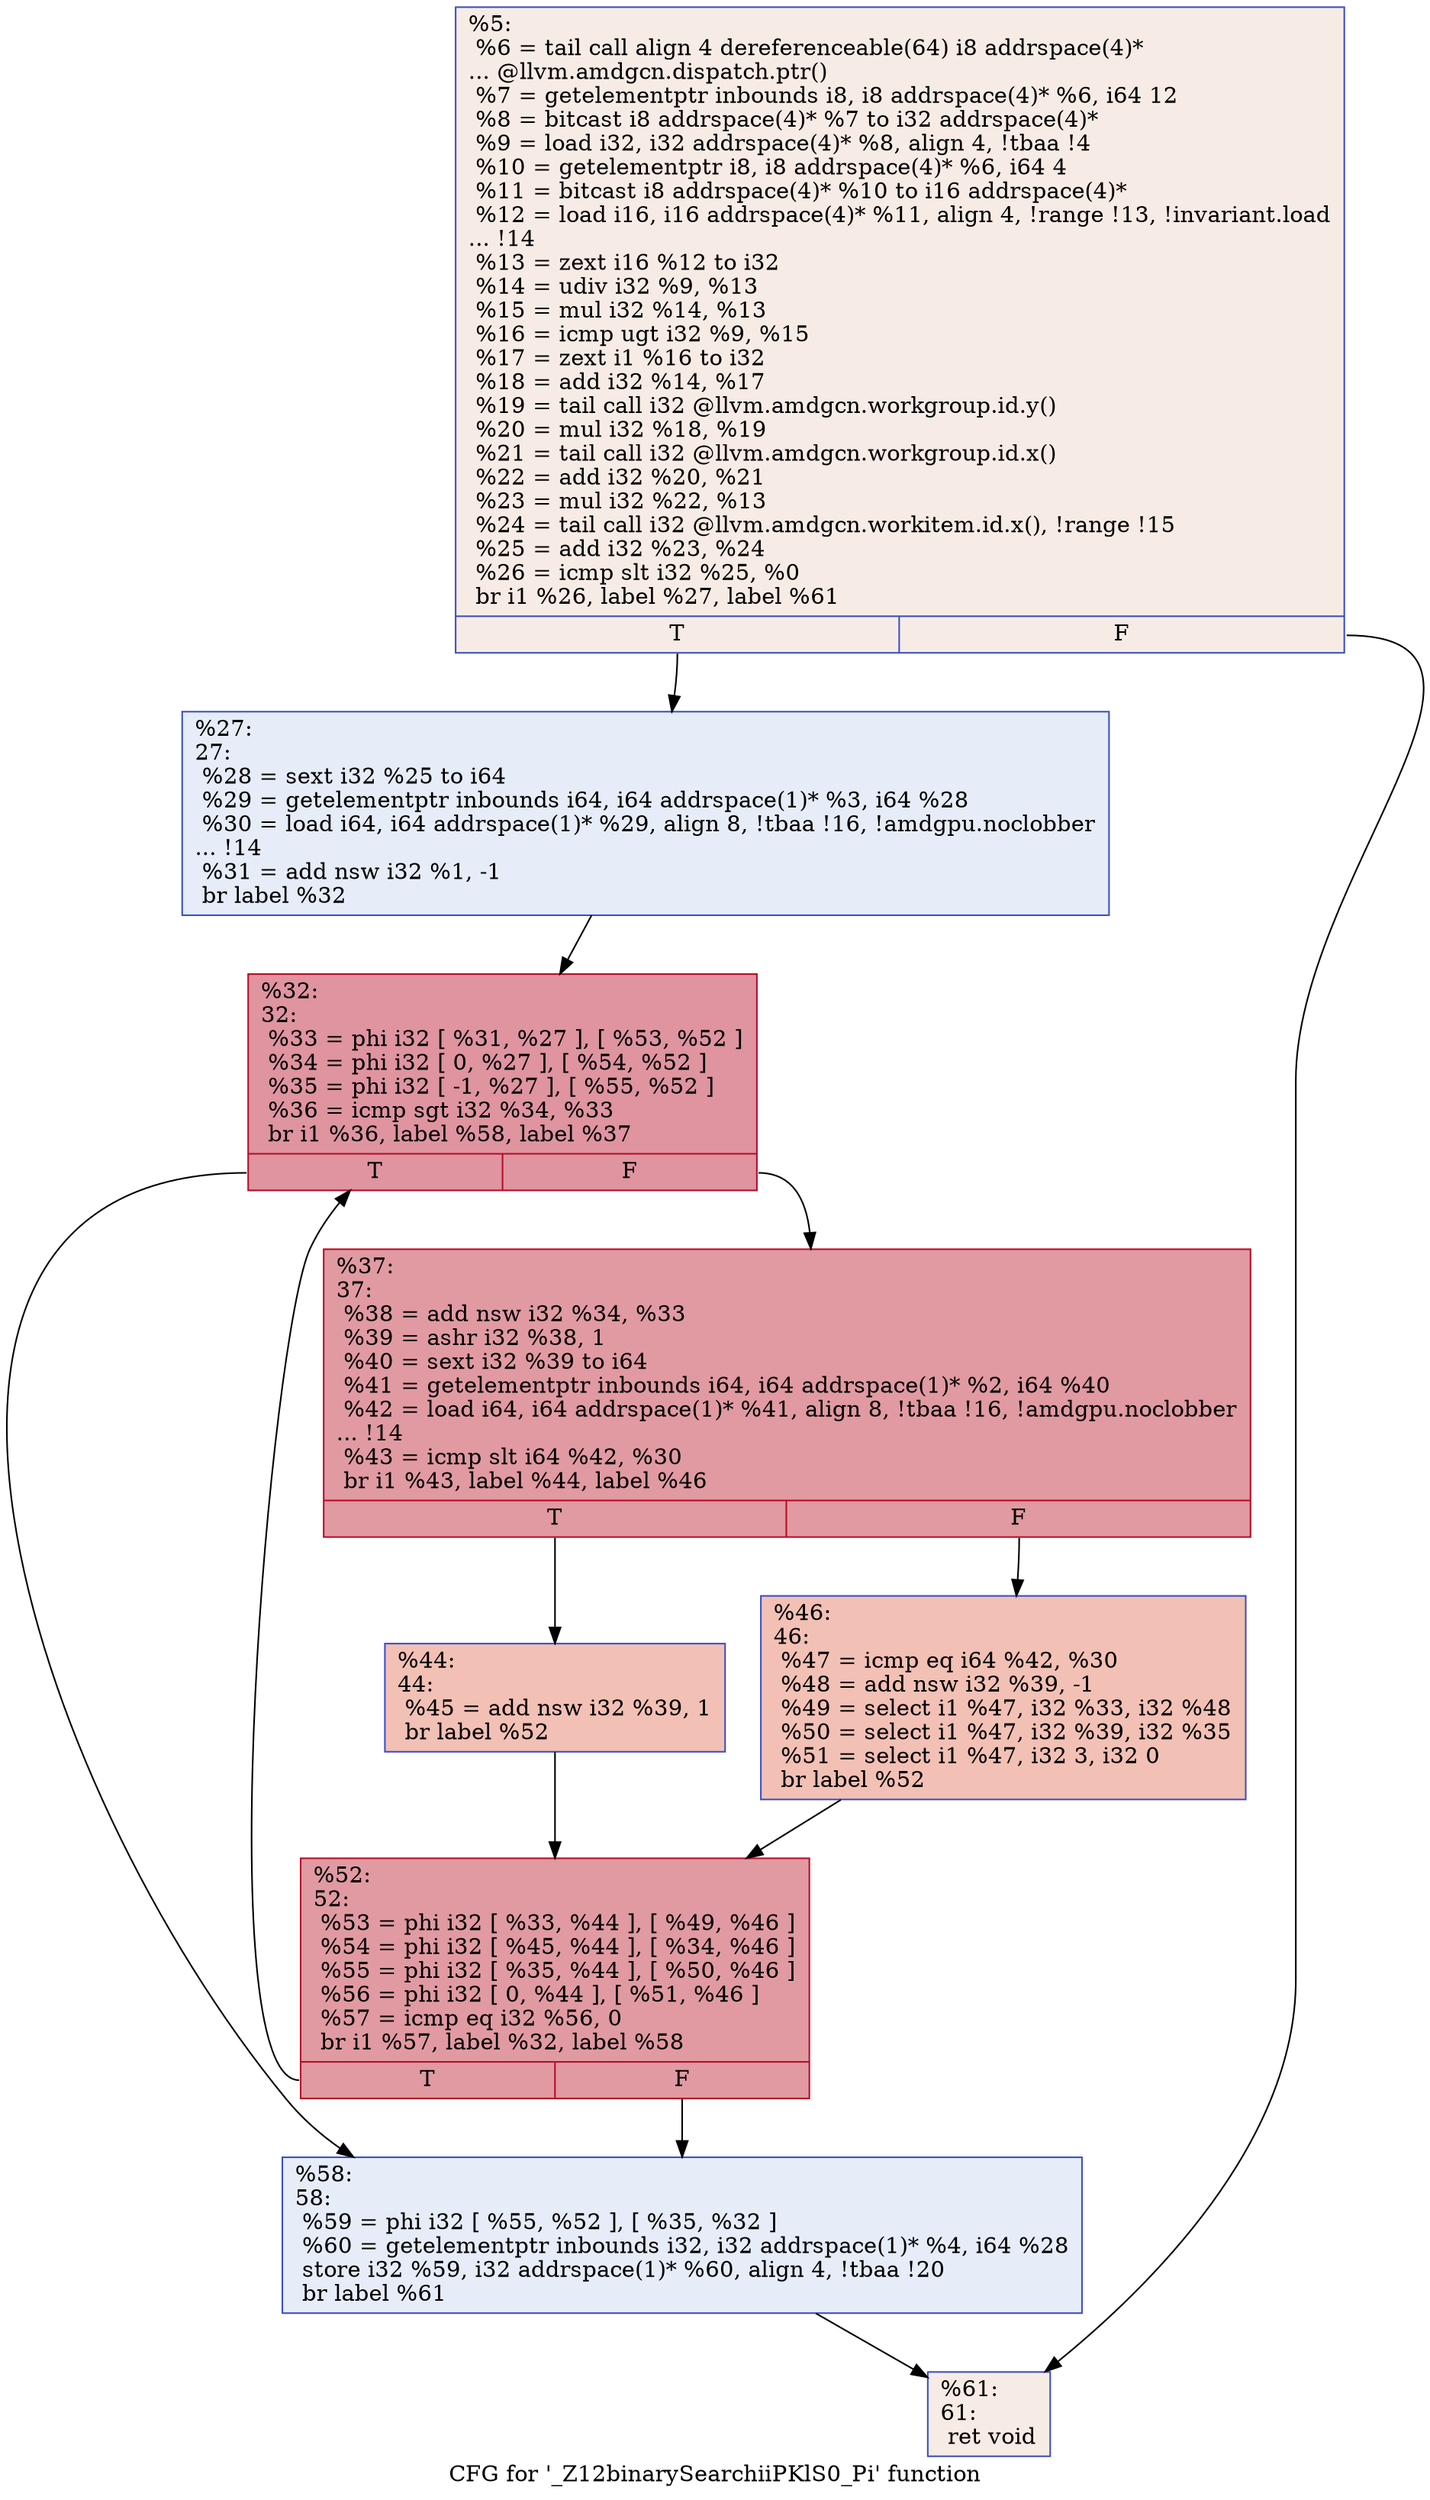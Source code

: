 digraph "CFG for '_Z12binarySearchiiPKlS0_Pi' function" {
	label="CFG for '_Z12binarySearchiiPKlS0_Pi' function";

	Node0x50fca80 [shape=record,color="#3d50c3ff", style=filled, fillcolor="#ecd3c570",label="{%5:\l  %6 = tail call align 4 dereferenceable(64) i8 addrspace(4)*\l... @llvm.amdgcn.dispatch.ptr()\l  %7 = getelementptr inbounds i8, i8 addrspace(4)* %6, i64 12\l  %8 = bitcast i8 addrspace(4)* %7 to i32 addrspace(4)*\l  %9 = load i32, i32 addrspace(4)* %8, align 4, !tbaa !4\l  %10 = getelementptr i8, i8 addrspace(4)* %6, i64 4\l  %11 = bitcast i8 addrspace(4)* %10 to i16 addrspace(4)*\l  %12 = load i16, i16 addrspace(4)* %11, align 4, !range !13, !invariant.load\l... !14\l  %13 = zext i16 %12 to i32\l  %14 = udiv i32 %9, %13\l  %15 = mul i32 %14, %13\l  %16 = icmp ugt i32 %9, %15\l  %17 = zext i1 %16 to i32\l  %18 = add i32 %14, %17\l  %19 = tail call i32 @llvm.amdgcn.workgroup.id.y()\l  %20 = mul i32 %18, %19\l  %21 = tail call i32 @llvm.amdgcn.workgroup.id.x()\l  %22 = add i32 %20, %21\l  %23 = mul i32 %22, %13\l  %24 = tail call i32 @llvm.amdgcn.workitem.id.x(), !range !15\l  %25 = add i32 %23, %24\l  %26 = icmp slt i32 %25, %0\l  br i1 %26, label %27, label %61\l|{<s0>T|<s1>F}}"];
	Node0x50fca80:s0 -> Node0x50ff2d0;
	Node0x50fca80:s1 -> Node0x50ff360;
	Node0x50ff2d0 [shape=record,color="#3d50c3ff", style=filled, fillcolor="#c7d7f070",label="{%27:\l27:                                               \l  %28 = sext i32 %25 to i64\l  %29 = getelementptr inbounds i64, i64 addrspace(1)* %3, i64 %28\l  %30 = load i64, i64 addrspace(1)* %29, align 8, !tbaa !16, !amdgpu.noclobber\l... !14\l  %31 = add nsw i32 %1, -1\l  br label %32\l}"];
	Node0x50ff2d0 -> Node0x50ffe40;
	Node0x50ffe40 [shape=record,color="#b70d28ff", style=filled, fillcolor="#b70d2870",label="{%32:\l32:                                               \l  %33 = phi i32 [ %31, %27 ], [ %53, %52 ]\l  %34 = phi i32 [ 0, %27 ], [ %54, %52 ]\l  %35 = phi i32 [ -1, %27 ], [ %55, %52 ]\l  %36 = icmp sgt i32 %34, %33\l  br i1 %36, label %58, label %37\l|{<s0>T|<s1>F}}"];
	Node0x50ffe40:s0 -> Node0x51004b0;
	Node0x50ffe40:s1 -> Node0x5100540;
	Node0x5100540 [shape=record,color="#b70d28ff", style=filled, fillcolor="#bb1b2c70",label="{%37:\l37:                                               \l  %38 = add nsw i32 %34, %33\l  %39 = ashr i32 %38, 1\l  %40 = sext i32 %39 to i64\l  %41 = getelementptr inbounds i64, i64 addrspace(1)* %2, i64 %40\l  %42 = load i64, i64 addrspace(1)* %41, align 8, !tbaa !16, !amdgpu.noclobber\l... !14\l  %43 = icmp slt i64 %42, %30\l  br i1 %43, label %44, label %46\l|{<s0>T|<s1>F}}"];
	Node0x5100540:s0 -> Node0x5100ff0;
	Node0x5100540:s1 -> Node0x5101080;
	Node0x5100ff0 [shape=record,color="#3d50c3ff", style=filled, fillcolor="#e5705870",label="{%44:\l44:                                               \l  %45 = add nsw i32 %39, 1\l  br label %52\l}"];
	Node0x5100ff0 -> Node0x50fe750;
	Node0x5101080 [shape=record,color="#3d50c3ff", style=filled, fillcolor="#e5705870",label="{%46:\l46:                                               \l  %47 = icmp eq i64 %42, %30\l  %48 = add nsw i32 %39, -1\l  %49 = select i1 %47, i32 %33, i32 %48\l  %50 = select i1 %47, i32 %39, i32 %35\l  %51 = select i1 %47, i32 3, i32 0\l  br label %52\l}"];
	Node0x5101080 -> Node0x50fe750;
	Node0x50fe750 [shape=record,color="#b70d28ff", style=filled, fillcolor="#bb1b2c70",label="{%52:\l52:                                               \l  %53 = phi i32 [ %33, %44 ], [ %49, %46 ]\l  %54 = phi i32 [ %45, %44 ], [ %34, %46 ]\l  %55 = phi i32 [ %35, %44 ], [ %50, %46 ]\l  %56 = phi i32 [ 0, %44 ], [ %51, %46 ]\l  %57 = icmp eq i32 %56, 0\l  br i1 %57, label %32, label %58\l|{<s0>T|<s1>F}}"];
	Node0x50fe750:s0 -> Node0x50ffe40;
	Node0x50fe750:s1 -> Node0x51004b0;
	Node0x51004b0 [shape=record,color="#3d50c3ff", style=filled, fillcolor="#c7d7f070",label="{%58:\l58:                                               \l  %59 = phi i32 [ %55, %52 ], [ %35, %32 ]\l  %60 = getelementptr inbounds i32, i32 addrspace(1)* %4, i64 %28\l  store i32 %59, i32 addrspace(1)* %60, align 4, !tbaa !20\l  br label %61\l}"];
	Node0x51004b0 -> Node0x50ff360;
	Node0x50ff360 [shape=record,color="#3d50c3ff", style=filled, fillcolor="#ecd3c570",label="{%61:\l61:                                               \l  ret void\l}"];
}
